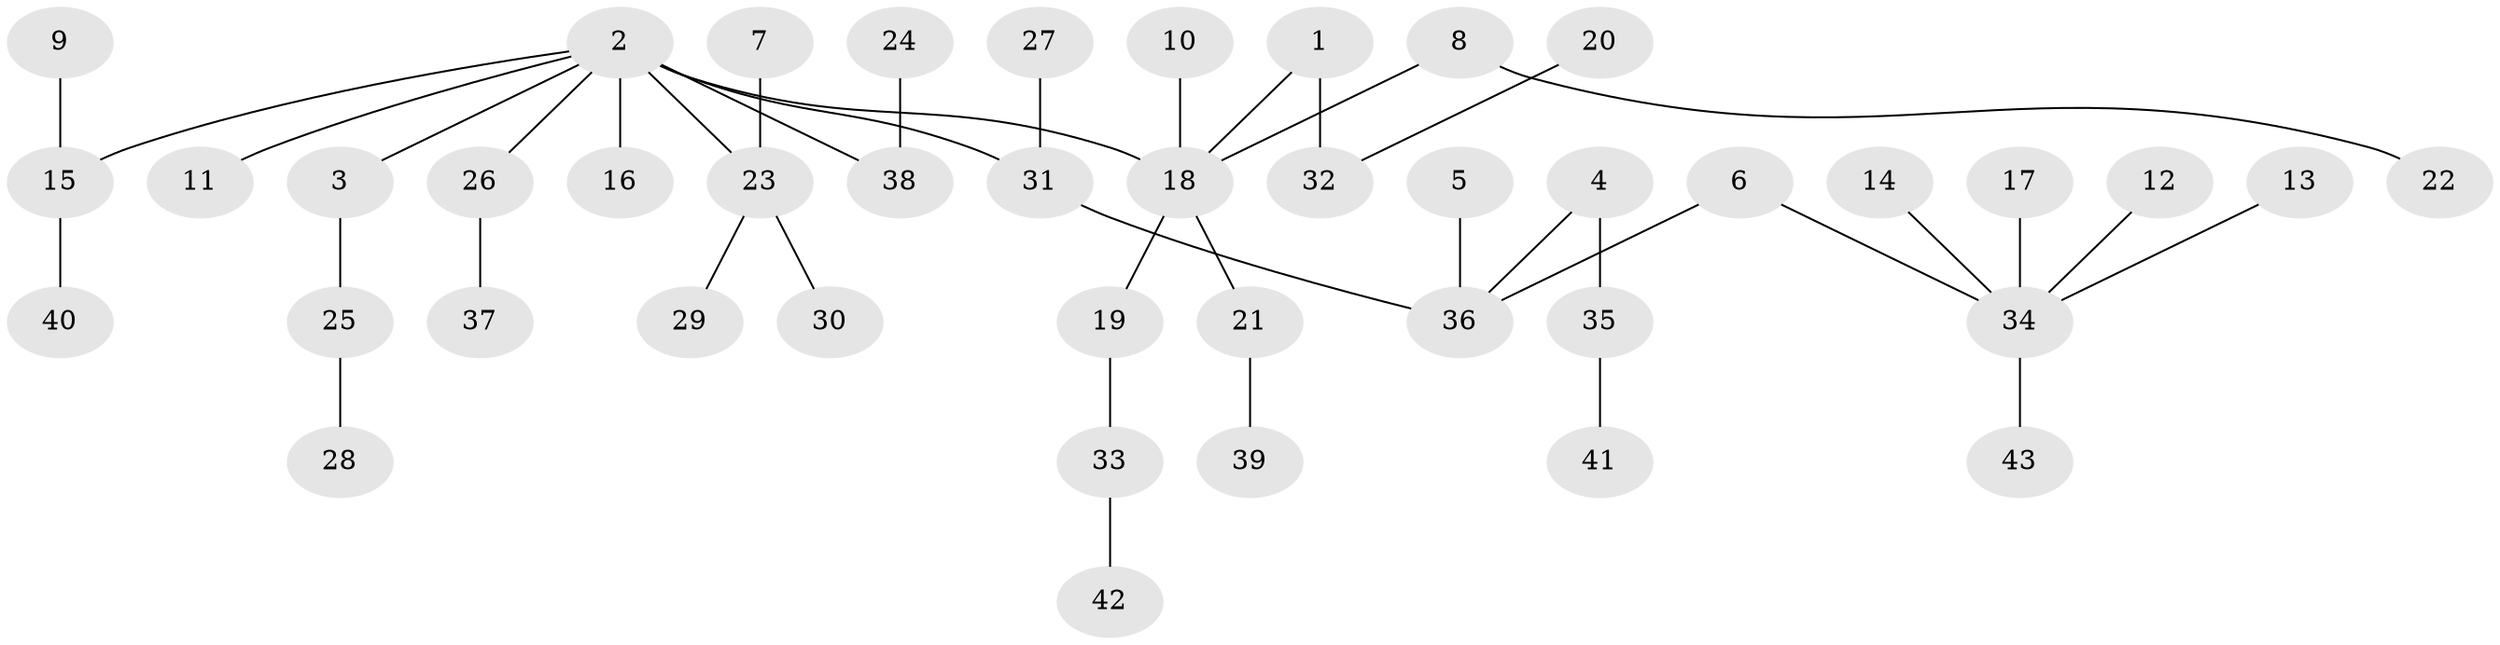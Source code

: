 // original degree distribution, {7: 0.03529411764705882, 5: 0.03529411764705882, 3: 0.09411764705882353, 4: 0.03529411764705882, 2: 0.32941176470588235, 1: 0.47058823529411764}
// Generated by graph-tools (version 1.1) at 2025/26/03/09/25 03:26:32]
// undirected, 43 vertices, 42 edges
graph export_dot {
graph [start="1"]
  node [color=gray90,style=filled];
  1;
  2;
  3;
  4;
  5;
  6;
  7;
  8;
  9;
  10;
  11;
  12;
  13;
  14;
  15;
  16;
  17;
  18;
  19;
  20;
  21;
  22;
  23;
  24;
  25;
  26;
  27;
  28;
  29;
  30;
  31;
  32;
  33;
  34;
  35;
  36;
  37;
  38;
  39;
  40;
  41;
  42;
  43;
  1 -- 18 [weight=1.0];
  1 -- 32 [weight=1.0];
  2 -- 3 [weight=1.0];
  2 -- 11 [weight=1.0];
  2 -- 15 [weight=1.0];
  2 -- 16 [weight=1.0];
  2 -- 18 [weight=1.0];
  2 -- 23 [weight=1.0];
  2 -- 26 [weight=1.0];
  2 -- 31 [weight=1.0];
  2 -- 38 [weight=1.0];
  3 -- 25 [weight=1.0];
  4 -- 35 [weight=1.0];
  4 -- 36 [weight=1.0];
  5 -- 36 [weight=1.0];
  6 -- 34 [weight=1.0];
  6 -- 36 [weight=1.0];
  7 -- 23 [weight=1.0];
  8 -- 18 [weight=1.0];
  8 -- 22 [weight=1.0];
  9 -- 15 [weight=1.0];
  10 -- 18 [weight=1.0];
  12 -- 34 [weight=1.0];
  13 -- 34 [weight=1.0];
  14 -- 34 [weight=1.0];
  15 -- 40 [weight=1.0];
  17 -- 34 [weight=1.0];
  18 -- 19 [weight=1.0];
  18 -- 21 [weight=1.0];
  19 -- 33 [weight=1.0];
  20 -- 32 [weight=1.0];
  21 -- 39 [weight=1.0];
  23 -- 29 [weight=1.0];
  23 -- 30 [weight=1.0];
  24 -- 38 [weight=1.0];
  25 -- 28 [weight=1.0];
  26 -- 37 [weight=1.0];
  27 -- 31 [weight=1.0];
  31 -- 36 [weight=1.0];
  33 -- 42 [weight=1.0];
  34 -- 43 [weight=1.0];
  35 -- 41 [weight=1.0];
}

